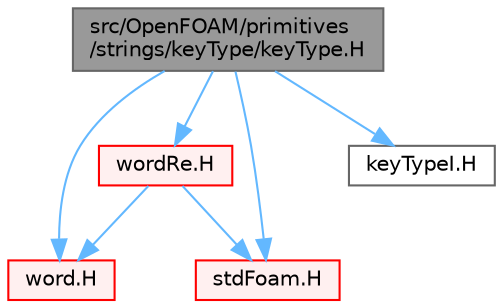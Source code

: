 digraph "src/OpenFOAM/primitives/strings/keyType/keyType.H"
{
 // LATEX_PDF_SIZE
  bgcolor="transparent";
  edge [fontname=Helvetica,fontsize=10,labelfontname=Helvetica,labelfontsize=10];
  node [fontname=Helvetica,fontsize=10,shape=box,height=0.2,width=0.4];
  Node1 [id="Node000001",label="src/OpenFOAM/primitives\l/strings/keyType/keyType.H",height=0.2,width=0.4,color="gray40", fillcolor="grey60", style="filled", fontcolor="black",tooltip=" "];
  Node1 -> Node2 [id="edge1_Node000001_Node000002",color="steelblue1",style="solid",tooltip=" "];
  Node2 [id="Node000002",label="word.H",height=0.2,width=0.4,color="red", fillcolor="#FFF0F0", style="filled",URL="$word_8H.html",tooltip=" "];
  Node1 -> Node14 [id="edge2_Node000001_Node000014",color="steelblue1",style="solid",tooltip=" "];
  Node14 [id="Node000014",label="wordRe.H",height=0.2,width=0.4,color="red", fillcolor="#FFF0F0", style="filled",URL="$wordRe_8H.html",tooltip=" "];
  Node14 -> Node2 [id="edge3_Node000014_Node000002",color="steelblue1",style="solid",tooltip=" "];
  Node14 -> Node24 [id="edge4_Node000014_Node000024",color="steelblue1",style="solid",tooltip=" "];
  Node24 [id="Node000024",label="stdFoam.H",height=0.2,width=0.4,color="red", fillcolor="#FFF0F0", style="filled",URL="$stdFoam_8H.html",tooltip="Includes some standard C++ headers, defines global macros and templates used in multiple places by Op..."];
  Node1 -> Node24 [id="edge5_Node000001_Node000024",color="steelblue1",style="solid",tooltip=" "];
  Node1 -> Node30 [id="edge6_Node000001_Node000030",color="steelblue1",style="solid",tooltip=" "];
  Node30 [id="Node000030",label="keyTypeI.H",height=0.2,width=0.4,color="grey40", fillcolor="white", style="filled",URL="$keyTypeI_8H.html",tooltip=" "];
}
